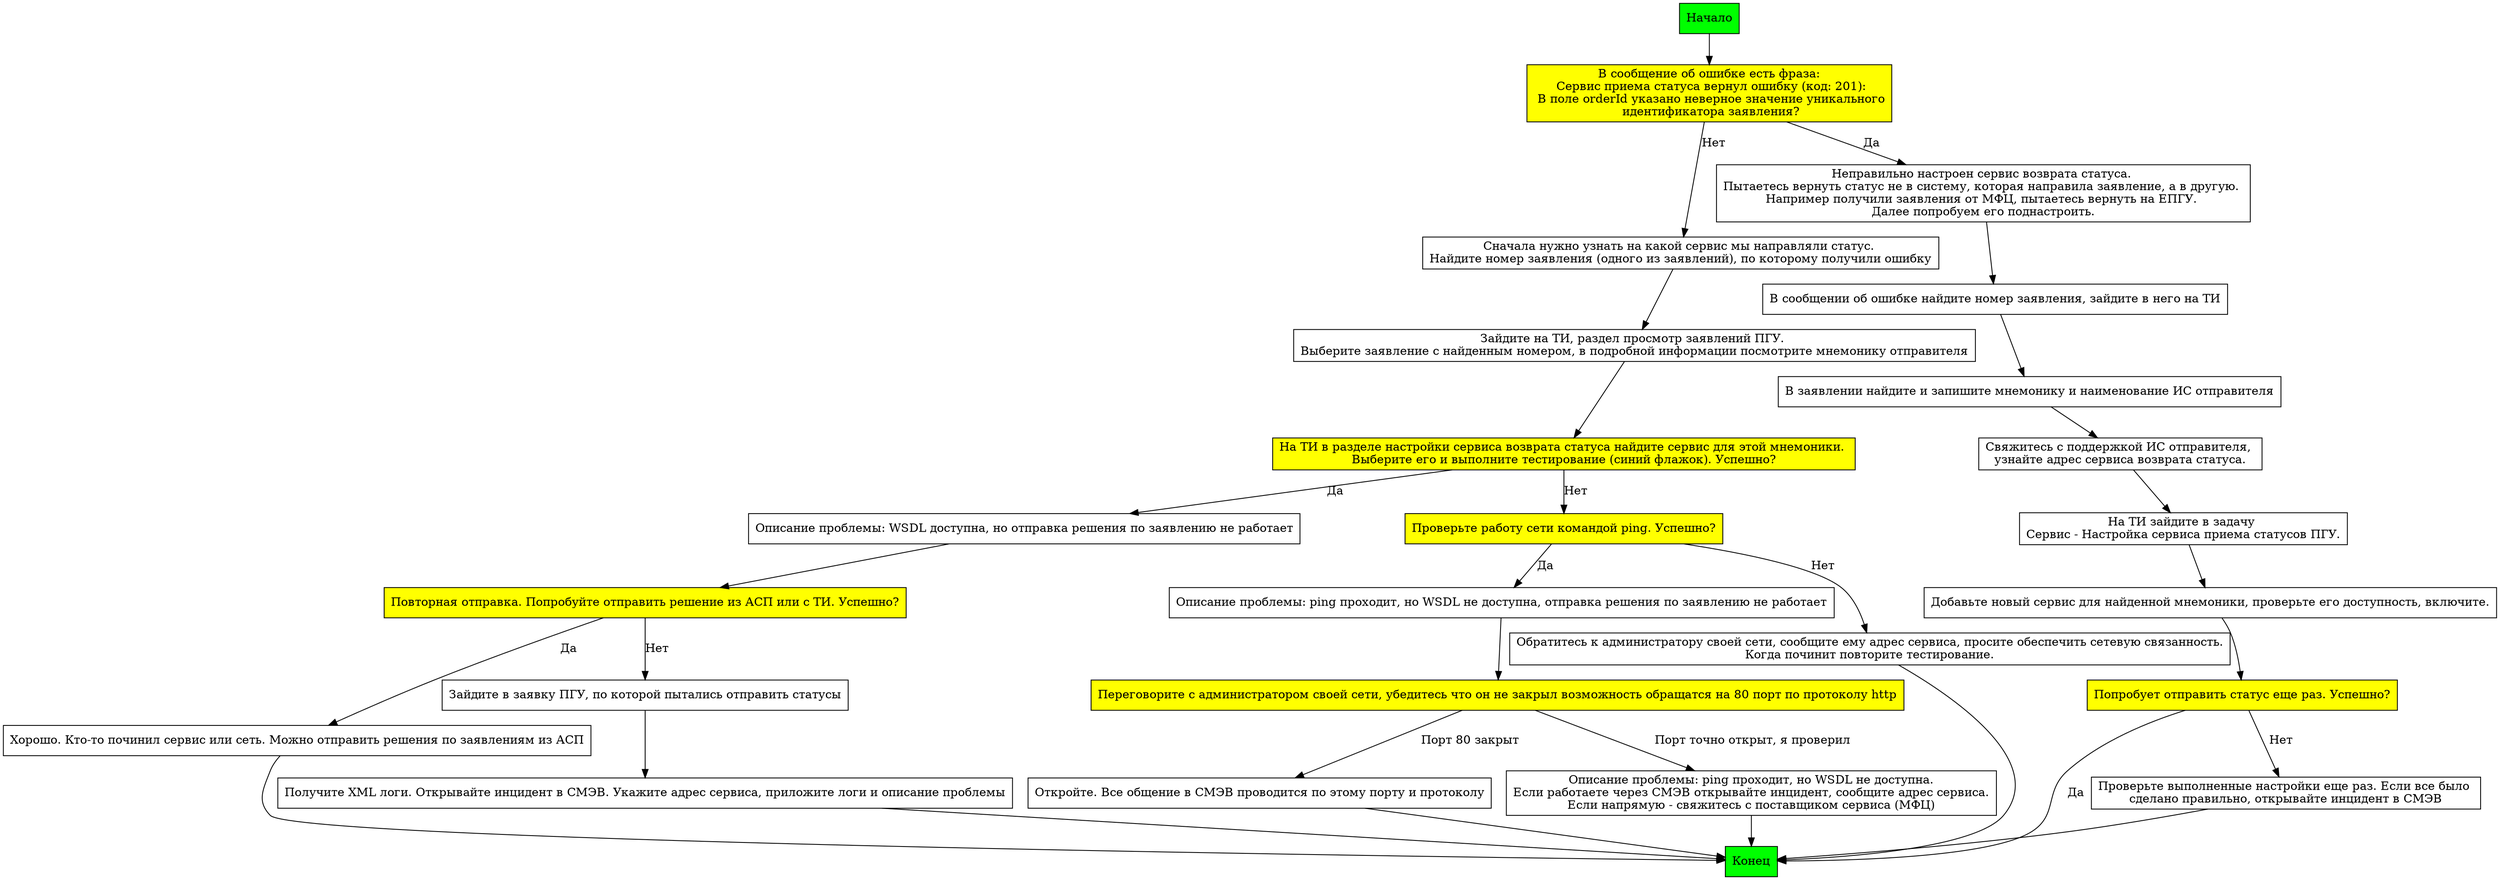 // Ошибки при возврате статуса на заявления ПГУ
digraph {
	node[shape="rectangle"]
	Start [label="Начало" style="filled",fillcolor="green"]
	End [label="Конец" style="filled",fillcolor="green"]
	T0 [label="В сообщение об ошибке есть фраза:\n Сервис приема статуса вернул ошибку (код: 201):\n В поле orderId указано неверное значение уникального\n идентификатора заявления?" style="filled",fillcolor="yellow"]
	T2 [label="Сначала нужно узнать на какой сервис мы направляли статус. \nНайдите номер заявления (одного из заявлений), по которому получили ошибку"]
	T5 [label="Зайдите на ТИ, раздел просмотр заявлений ПГУ. \nВыберите заявление с найденным номером, в подробной информации посмотрите мнемонику отправителя"]
	A4 [label="На ТИ в разделе настройки сервиса возврата статуса найдите сервис для этой мнемоники. \nВыберите его и выполните тестирование (синий флажок). Успешно?" ,style="filled",fillcolor="yellow"]
	A5 [label="Описание проблемы: WSDL доступна, но отправка решения по заявлению не работает"]
	A6 [label="Проверьте работу сети командой ping. Успешно?",style="filled",fillcolor="yellow"]
	A8 [label="Описание проблемы: ping проходит, но WSDL не доступна, отправка решения по заявлению не работает"]
	A12[label="Переговорите с администратором своей сети, убедитесь что он не закрыл возможность обращатся на 80 порт по протоколу http", style="filled",fillcolor="yellow"]
	A15[label="Откройте. Все общение в СМЭВ проводится по этому порту и протоколу"]
	A20[label="Описание проблемы: ping проходит, но WSDL не доступна.\nЕсли работаете через СМЭВ открывайте инцидент, сообщите адрес сервиса.\nЕсли напрямую - свяжитесь с поставщиком сервиса (МФЦ)"] 
	A9 [label="Обратитесь к администратору своей сети, сообщите ему адрес сервиса, просите обеспечить сетевую связанность.\nКогда починит повторите тестирование."]
	B0 [label="Повторная отправка. Попробуйте отправить решение из АСП или с ТИ. Успешно?",style="filled",fillcolor="yellow"]
	B3 [label="Хорошо. Кто-то починил сервис или сеть. Можно отправить решения по заявлениям из АСП"]
	B4 [label="Зайдите в заявку ПГУ, по которой пытались отправить статусы"]
	B5 [label="Получите XML логи. Открывайте инцидент в СМЭВ. Укажите адрес сервиса, приложите логи и описание проблемы"]
	
	N10[label="Неправильно настроен сервис возврата статуса. \nПытаетесь вернуть статус не в систему, которая направила заявление, а в другую. \nНапример получили заявления от МФЦ, пытаетесь вернуть на ЕПГУ. \nДалее попробуем его поднастроить."]
	N20[label="В сообщении об ошибке найдите номер заявления, зайдите в него на ТИ"]
	N30[label="В заявлении найдите и запишите мнемонику и наименование ИС отправителя"]
	N40[label="Свяжитесь с поддержкой ИС отправителя, \nузнайте адрес сервиса возврата статуса."]
	N50[label="На ТИ зайдите в задачу \nСервис - Настройка сервиса приема статусов ПГУ."]
	N60[label="Добавьте новый сервис для найденной мнемоники, проверьте его доступность, включите."]
	N70[label="Попробует отправить статус еще раз. Успешно?",style="filled",fillcolor="yellow"]
	N80[label="Проверьте выполненные настройки еще раз. Если все было \nсделано правильно, открывайте инцидент в СМЭВ"]

		Start -> T0
		T0 -> N10 [label="Да"]
		T0 -> T2 [label="Нет"]
		T2 -> T5
		T5 -> A4
		A4 -> A5 [label="Да"]
		A4 -> A6 [label="Нет"]
		A6 -> A8 [label="Да"]
		A6 -> A9 [label="Нет"]
		A9 -> End
		A5 -> B0
		A8 -> A12
		A12 -> A15 [label="Порт 80 закрыт"]
		A12 -> A20 [label="Порт точно открыт, я проверил"]
		A15 -> End
		A20 -> End
		B0 -> B3 [label="Да"]
		B0 -> B4 [label="Нет"]
		B3 -> End
		B4 -> B5
		B5 -> End
		N10 -> N20
		N20 -> N30
		N30 -> N40
		N40 -> N50
		N50 -> N60
		N60 -> N70
		N70 -> N80 [label="Нет"]
		N70 -> End [label="Да"]
		N80 -> End
}

